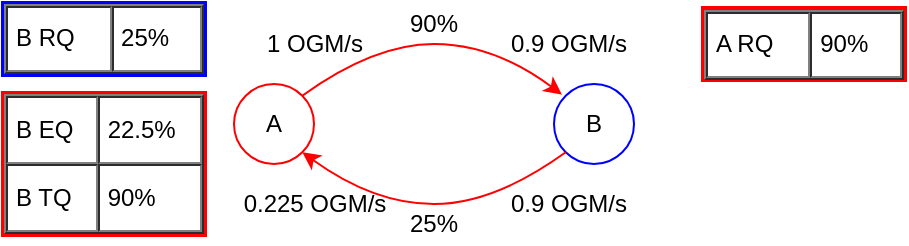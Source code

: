 <mxfile version="12.9.5" type="device"><diagram id="T4EN-Yb1wpJ48DN-mWWJ" name="Page-1"><mxGraphModel dx="677" dy="366" grid="1" gridSize="10" guides="1" tooltips="1" connect="1" arrows="1" fold="1" page="1" pageScale="1" pageWidth="827" pageHeight="1169" math="0" shadow="0"><root><mxCell id="0"/><mxCell id="1" parent="0"/><mxCell id="g2n5sMqdRudgEYa-nCs7-1" value="A" style="ellipse;whiteSpace=wrap;html=1;strokeColor=#FF0000;" parent="1" vertex="1"><mxGeometry x="195" y="325" width="40" height="40" as="geometry"/></mxCell><mxCell id="g2n5sMqdRudgEYa-nCs7-2" value="" style="curved=1;endArrow=classic;html=1;exitX=1;exitY=0;exitDx=0;exitDy=0;entryX=0.1;entryY=0.133;entryDx=0;entryDy=0;entryPerimeter=0;strokeColor=#FF0000;" parent="1" source="g2n5sMqdRudgEYa-nCs7-1" target="g2n5sMqdRudgEYa-nCs7-3" edge="1"><mxGeometry width="50" height="50" relative="1" as="geometry"><mxPoint x="465" y="425" as="sourcePoint"/><mxPoint x="385" y="325" as="targetPoint"/><Array as="points"><mxPoint x="265" y="305"/><mxPoint x="325" y="305"/></Array></mxGeometry></mxCell><mxCell id="g2n5sMqdRudgEYa-nCs7-3" value="B" style="ellipse;whiteSpace=wrap;html=1;strokeColor=#0000FF;" parent="1" vertex="1"><mxGeometry x="355" y="325" width="40" height="40" as="geometry"/></mxCell><mxCell id="g2n5sMqdRudgEYa-nCs7-4" value="" style="curved=1;endArrow=none;html=1;exitX=1;exitY=1;exitDx=0;exitDy=0;entryX=0;entryY=1;entryDx=0;entryDy=0;startArrow=classic;startFill=1;endFill=0;strokeColor=#FF0000;" parent="1" source="g2n5sMqdRudgEYa-nCs7-1" target="g2n5sMqdRudgEYa-nCs7-3" edge="1"><mxGeometry width="50" height="50" relative="1" as="geometry"><mxPoint x="239.142" y="340.858" as="sourcePoint"/><mxPoint x="369" y="340.32" as="targetPoint"/><Array as="points"><mxPoint x="265" y="385"/><mxPoint x="325" y="385"/></Array></mxGeometry></mxCell><mxCell id="g2n5sMqdRudgEYa-nCs7-5" value="25%" style="text;html=1;strokeColor=none;fillColor=none;align=center;verticalAlign=middle;whiteSpace=wrap;rounded=0;" parent="1" vertex="1"><mxGeometry x="275" y="385" width="40" height="20" as="geometry"/></mxCell><mxCell id="g2n5sMqdRudgEYa-nCs7-6" value="90%" style="text;html=1;strokeColor=none;fillColor=none;align=center;verticalAlign=middle;whiteSpace=wrap;rounded=0;" parent="1" vertex="1"><mxGeometry x="275" y="285" width="40" height="20" as="geometry"/></mxCell><mxCell id="uV1r0T8QRB8NJjiaJUSj-1" value="1 OGM/s" style="text;html=1;align=center;verticalAlign=middle;resizable=0;points=[];autosize=1;" vertex="1" parent="1"><mxGeometry x="205" y="295" width="60" height="20" as="geometry"/></mxCell><mxCell id="uV1r0T8QRB8NJjiaJUSj-2" value="0.9 OGM/s" style="text;html=1;align=center;verticalAlign=middle;resizable=0;points=[];autosize=1;" vertex="1" parent="1"><mxGeometry x="327" y="295" width="70" height="20" as="geometry"/></mxCell><mxCell id="uV1r0T8QRB8NJjiaJUSj-3" value="0.9 OGM/s" style="text;html=1;align=center;verticalAlign=middle;resizable=0;points=[];autosize=1;" vertex="1" parent="1"><mxGeometry x="327" y="375" width="70" height="20" as="geometry"/></mxCell><mxCell id="uV1r0T8QRB8NJjiaJUSj-4" value="0.225 OGM/s" style="text;html=1;align=center;verticalAlign=middle;resizable=0;points=[];autosize=1;" vertex="1" parent="1"><mxGeometry x="190" y="375" width="90" height="20" as="geometry"/></mxCell><mxCell id="uV1r0T8QRB8NJjiaJUSj-7" value="&lt;table style=&quot;font-size: 1em ; width: 100% ; height: 100%&quot; cellspacing=&quot;0&quot; cellpadding=&quot;4&quot; border=&quot;1&quot;&gt;&lt;tbody&gt;&lt;tr&gt;&lt;td&gt;B EQ&lt;br&gt;&lt;/td&gt;&lt;td&gt;22.5%&lt;br&gt;&lt;/td&gt;&lt;/tr&gt;&lt;tr&gt;&lt;td&gt;B TQ&lt;br&gt;&lt;/td&gt;&lt;td&gt;90%&lt;br&gt;&lt;/td&gt;&lt;/tr&gt;&lt;/tbody&gt;&lt;/table&gt; " style="verticalAlign=top;align=left;overflow=fill;fontSize=12;fontFamily=Helvetica;html=1;strokeColor=#FF0000;strokeWidth=3;" vertex="1" parent="1"><mxGeometry x="80" y="330" width="100" height="70" as="geometry"/></mxCell><mxCell id="uV1r0T8QRB8NJjiaJUSj-8" value="&lt;table style=&quot;font-size: 1em ; width: 100% ; height: 100%&quot; cellspacing=&quot;0&quot; cellpadding=&quot;4&quot; border=&quot;1&quot;&gt;&lt;tbody&gt;&lt;tr&gt;&lt;td&gt;A RQ&lt;br&gt;&lt;/td&gt;&lt;td&gt;90%&lt;/td&gt;&lt;/tr&gt;&lt;/tbody&gt;&lt;/table&gt; " style="verticalAlign=top;align=left;overflow=fill;fontSize=12;fontFamily=Helvetica;html=1;strokeColor=#FF0000;strokeWidth=3;" vertex="1" parent="1"><mxGeometry x="430" y="287.5" width="100" height="35" as="geometry"/></mxCell><mxCell id="uV1r0T8QRB8NJjiaJUSj-9" value="&lt;table style=&quot;font-size: 1em ; width: 100% ; height: 100%&quot; cellspacing=&quot;0&quot; cellpadding=&quot;4&quot; border=&quot;1&quot;&gt;&lt;tbody&gt;&lt;tr&gt;&lt;td&gt;B RQ&lt;br&gt;&lt;/td&gt;&lt;td&gt;25%&lt;/td&gt;&lt;/tr&gt;&lt;/tbody&gt;&lt;/table&gt; " style="verticalAlign=top;align=left;overflow=fill;fontSize=12;fontFamily=Helvetica;html=1;strokeColor=#0000FF;strokeWidth=3;" vertex="1" parent="1"><mxGeometry x="80" y="285" width="100" height="35" as="geometry"/></mxCell></root></mxGraphModel></diagram></mxfile>